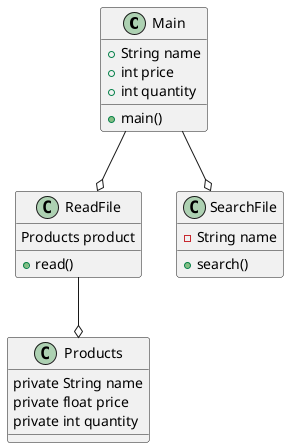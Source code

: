 @startuml
'https://plantuml.com/class-diagram
class Main{
    +String name
    +int price
    +int quantity

    +main()
}

class ReadFile{
    Products product
    +read()
}

class SearchFile{
    -String name
    +search()
}

class Products{
private String name
private float price
private int quantity
}

Main --o ReadFile
Main --o SearchFile
ReadFile --o Products
@enduml